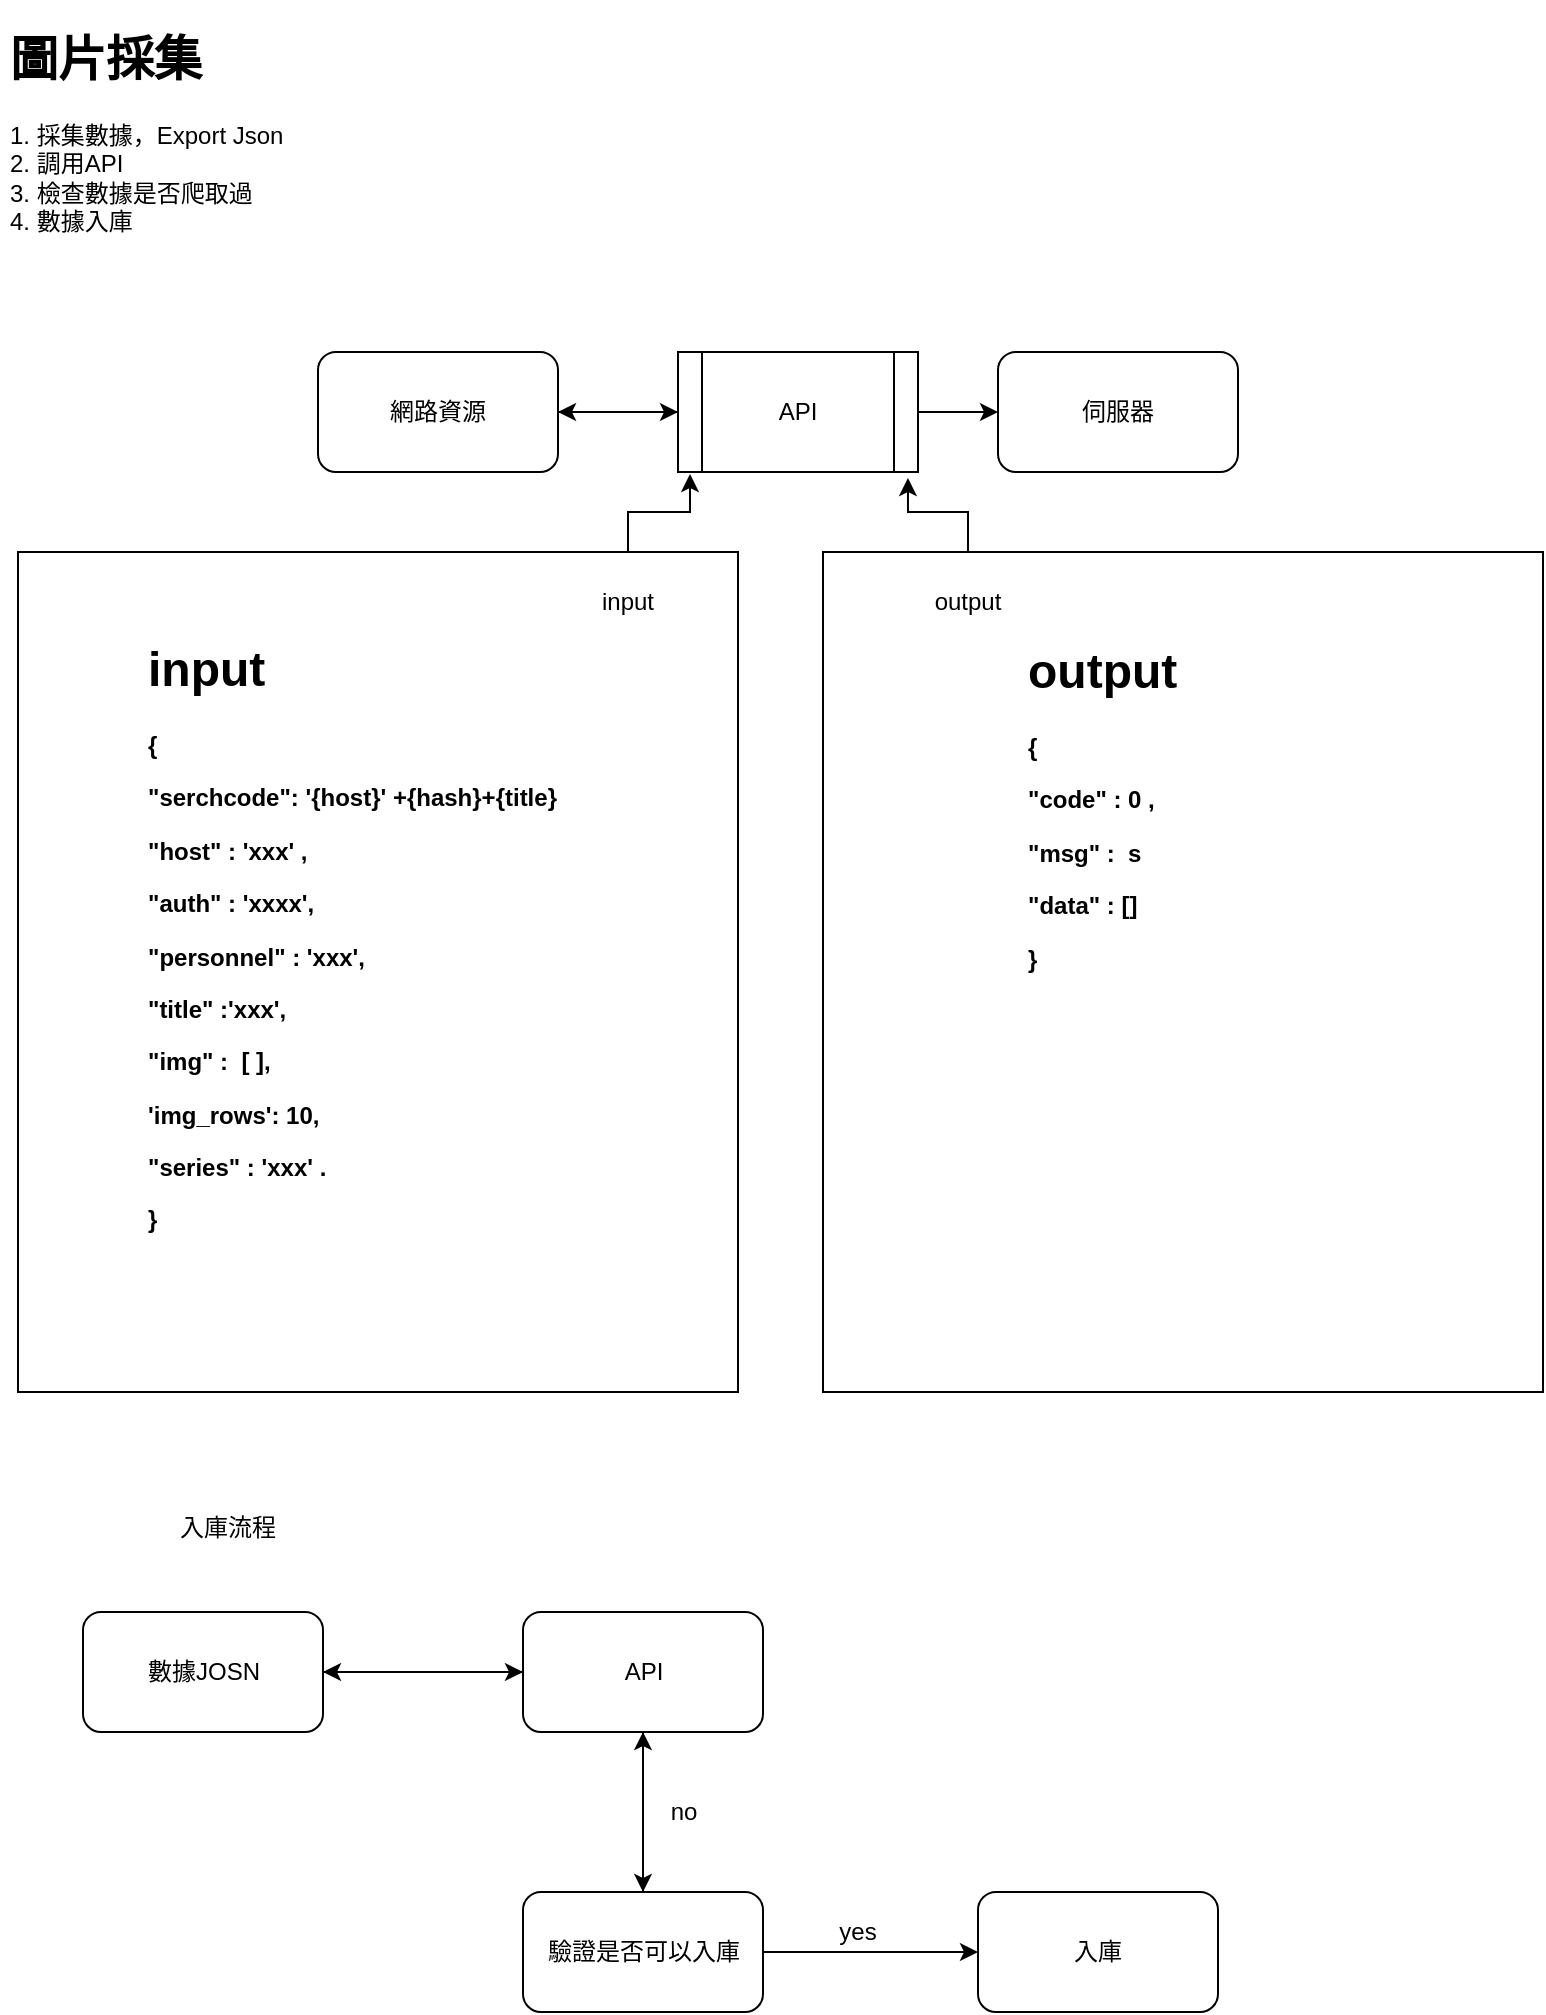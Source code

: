 <mxfile version="10.7.9" type="github"><diagram id="oeMKCx109I0XFuIzum2d" name="Page-1"><mxGraphModel dx="1394" dy="725" grid="1" gridSize="10" guides="1" tooltips="1" connect="1" arrows="1" fold="1" page="1" pageScale="1" pageWidth="827" pageHeight="1169" math="0" shadow="0"><root><mxCell id="0"/><mxCell id="1" parent="0"/><mxCell id="QEz6_4JDCMmFO4CrAhJ1-1" value="&lt;h1&gt;圖片採集&lt;/h1&gt;&lt;div&gt;1. 採集數據，Export Json&lt;/div&gt;&lt;div&gt;2. 調用API&amp;nbsp;&lt;/div&gt;&lt;div&gt;3. 檢查數據是否爬取過&lt;/div&gt;&lt;div&gt;4. 數據入庫&lt;/div&gt;" style="text;html=1;strokeColor=none;fillColor=none;spacing=5;spacingTop=-20;whiteSpace=wrap;overflow=hidden;rounded=0;" parent="1" vertex="1"><mxGeometry x="21" y="24" width="190" height="150" as="geometry"/></mxCell><mxCell id="QEz6_4JDCMmFO4CrAhJ1-9" style="edgeStyle=orthogonalEdgeStyle;rounded=0;orthogonalLoop=1;jettySize=auto;html=1;exitX=1;exitY=0.5;exitDx=0;exitDy=0;" parent="1" source="QEz6_4JDCMmFO4CrAhJ1-3" target="QEz6_4JDCMmFO4CrAhJ1-6" edge="1"><mxGeometry relative="1" as="geometry"/></mxCell><mxCell id="QEz6_4JDCMmFO4CrAhJ1-13" style="edgeStyle=orthogonalEdgeStyle;rounded=0;orthogonalLoop=1;jettySize=auto;html=1;exitX=0;exitY=0.5;exitDx=0;exitDy=0;entryX=1;entryY=0.5;entryDx=0;entryDy=0;" parent="1" source="QEz6_4JDCMmFO4CrAhJ1-3" target="QEz6_4JDCMmFO4CrAhJ1-4" edge="1"><mxGeometry relative="1" as="geometry"/></mxCell><mxCell id="QEz6_4JDCMmFO4CrAhJ1-3" value="API" style="shape=process;whiteSpace=wrap;html=1;backgroundOutline=1;" parent="1" vertex="1"><mxGeometry x="360" y="190" width="120" height="60" as="geometry"/></mxCell><mxCell id="QEz6_4JDCMmFO4CrAhJ1-8" style="edgeStyle=orthogonalEdgeStyle;rounded=0;orthogonalLoop=1;jettySize=auto;html=1;exitX=1;exitY=0.5;exitDx=0;exitDy=0;" parent="1" source="QEz6_4JDCMmFO4CrAhJ1-4" target="QEz6_4JDCMmFO4CrAhJ1-3" edge="1"><mxGeometry relative="1" as="geometry"/></mxCell><mxCell id="QEz6_4JDCMmFO4CrAhJ1-4" value="網路資源" style="rounded=1;whiteSpace=wrap;html=1;" parent="1" vertex="1"><mxGeometry x="180" y="190" width="120" height="60" as="geometry"/></mxCell><mxCell id="QEz6_4JDCMmFO4CrAhJ1-6" value="伺服器" style="rounded=1;whiteSpace=wrap;html=1;" parent="1" vertex="1"><mxGeometry x="520" y="190" width="120" height="60" as="geometry"/></mxCell><mxCell id="QEz6_4JDCMmFO4CrAhJ1-11" style="edgeStyle=orthogonalEdgeStyle;rounded=0;orthogonalLoop=1;jettySize=auto;html=1;exitX=0.5;exitY=0;exitDx=0;exitDy=0;entryX=0.05;entryY=1.017;entryDx=0;entryDy=0;entryPerimeter=0;" parent="1" source="QEz6_4JDCMmFO4CrAhJ1-10" target="QEz6_4JDCMmFO4CrAhJ1-3" edge="1"><mxGeometry relative="1" as="geometry"/></mxCell><mxCell id="QEz6_4JDCMmFO4CrAhJ1-10" value="input&lt;br&gt;" style="text;html=1;strokeColor=none;fillColor=none;align=center;verticalAlign=middle;whiteSpace=wrap;rounded=0;" parent="1" vertex="1"><mxGeometry x="280" y="290" width="110" height="50" as="geometry"/></mxCell><mxCell id="QEz6_4JDCMmFO4CrAhJ1-14" style="edgeStyle=orthogonalEdgeStyle;rounded=0;orthogonalLoop=1;jettySize=auto;html=1;exitX=0.5;exitY=0;exitDx=0;exitDy=0;entryX=0.958;entryY=1.05;entryDx=0;entryDy=0;entryPerimeter=0;" parent="1" source="QEz6_4JDCMmFO4CrAhJ1-12" target="QEz6_4JDCMmFO4CrAhJ1-3" edge="1"><mxGeometry relative="1" as="geometry"/></mxCell><mxCell id="QEz6_4JDCMmFO4CrAhJ1-12" value="output&lt;br&gt;" style="text;html=1;strokeColor=none;fillColor=none;align=center;verticalAlign=middle;whiteSpace=wrap;rounded=0;" parent="1" vertex="1"><mxGeometry x="450" y="290" width="110" height="50" as="geometry"/></mxCell><mxCell id="QEz6_4JDCMmFO4CrAhJ1-15" value="&lt;h1 style=&quot;text-align: left&quot;&gt;input&lt;/h1&gt;&lt;p style=&quot;text-align: left&quot;&gt;&lt;b&gt;{&lt;/b&gt;&lt;/p&gt;&lt;p style=&quot;text-align: left&quot;&gt;&lt;b&gt;&quot;serchcode&quot;: '{host}' +{hash}+{title}&lt;/b&gt;&lt;/p&gt;&lt;p style=&quot;text-align: left&quot;&gt;&lt;b&gt;&quot;host&quot; : 'xxx' ,&lt;/b&gt;&lt;/p&gt;&lt;p style=&quot;text-align: left&quot;&gt;&lt;b&gt;&quot;auth&quot; : 'xxxx',&lt;/b&gt;&lt;/p&gt;&lt;p style=&quot;text-align: left&quot;&gt;&lt;b&gt;&quot;&lt;span&gt;personnel&lt;/span&gt;&lt;span&gt;&quot; : 'xxx',&lt;/span&gt;&lt;/b&gt;&lt;/p&gt;&lt;p style=&quot;text-align: left&quot;&gt;&lt;b&gt;&quot;title&quot; :'xxx',&lt;/b&gt;&lt;/p&gt;&lt;p style=&quot;text-align: left&quot;&gt;&lt;b&gt;&quot;img&quot; :&amp;nbsp; [ ],&lt;/b&gt;&lt;/p&gt;&lt;p style=&quot;text-align: left&quot;&gt;&lt;b&gt;'img_rows': 10,&lt;/b&gt;&lt;/p&gt;&lt;p style=&quot;text-align: left&quot;&gt;&lt;b&gt;&quot;&lt;span&gt;series&lt;/span&gt;&lt;span&gt;&quot; : 'xxx' .&lt;/span&gt;&lt;/b&gt;&lt;/p&gt;&lt;p style=&quot;text-align: left&quot;&gt;&lt;b&gt;}&lt;/b&gt;&lt;/p&gt;" style="text;html=1;strokeColor=none;fillColor=none;spacing=5;spacingTop=-20;whiteSpace=wrap;overflow=hidden;rounded=0;" parent="1" vertex="1"><mxGeometry x="90" y="329" width="255" height="330" as="geometry"/></mxCell><mxCell id="QEz6_4JDCMmFO4CrAhJ1-16" value="&lt;h1&gt;output&lt;/h1&gt;&lt;p&gt;&lt;b&gt;{&lt;/b&gt;&lt;/p&gt;&lt;p&gt;&lt;b&gt;&quot;code&quot; : 0 ,&lt;/b&gt;&lt;/p&gt;&lt;p&gt;&lt;b&gt;&quot;msg&quot; :&amp;nbsp; s&lt;/b&gt;&lt;/p&gt;&lt;p&gt;&lt;b&gt;&quot;data&quot; : []&lt;/b&gt;&lt;/p&gt;&lt;p&gt;&lt;b&gt;}&lt;/b&gt;&lt;/p&gt;" style="text;html=1;strokeColor=none;fillColor=none;spacing=5;spacingTop=-20;whiteSpace=wrap;overflow=hidden;rounded=0;" parent="1" vertex="1"><mxGeometry x="530" y="330" width="165" height="330" as="geometry"/></mxCell><mxCell id="QEz6_4JDCMmFO4CrAhJ1-17" value="" style="rounded=0;whiteSpace=wrap;html=1;fillColor=none;" parent="1" vertex="1"><mxGeometry x="30" y="290" width="360" height="420" as="geometry"/></mxCell><mxCell id="QEz6_4JDCMmFO4CrAhJ1-18" value="" style="rounded=0;whiteSpace=wrap;html=1;fillColor=none;" parent="1" vertex="1"><mxGeometry x="432.5" y="290" width="360" height="420" as="geometry"/></mxCell><mxCell id="QEz6_4JDCMmFO4CrAhJ1-21" style="edgeStyle=orthogonalEdgeStyle;rounded=0;orthogonalLoop=1;jettySize=auto;html=1;exitX=1;exitY=0.5;exitDx=0;exitDy=0;" parent="1" source="QEz6_4JDCMmFO4CrAhJ1-19" target="QEz6_4JDCMmFO4CrAhJ1-20" edge="1"><mxGeometry relative="1" as="geometry"/></mxCell><mxCell id="QEz6_4JDCMmFO4CrAhJ1-19" value="數據JOSN" style="rounded=1;whiteSpace=wrap;html=1;fillColor=none;" parent="1" vertex="1"><mxGeometry x="62.5" y="820" width="120" height="60" as="geometry"/></mxCell><mxCell id="QEz6_4JDCMmFO4CrAhJ1-23" style="edgeStyle=orthogonalEdgeStyle;rounded=0;orthogonalLoop=1;jettySize=auto;html=1;exitX=0.5;exitY=1;exitDx=0;exitDy=0;" parent="1" source="QEz6_4JDCMmFO4CrAhJ1-20" target="QEz6_4JDCMmFO4CrAhJ1-22" edge="1"><mxGeometry relative="1" as="geometry"/></mxCell><mxCell id="QEz6_4JDCMmFO4CrAhJ1-28" style="edgeStyle=orthogonalEdgeStyle;rounded=0;orthogonalLoop=1;jettySize=auto;html=1;exitX=0;exitY=0.5;exitDx=0;exitDy=0;entryX=1;entryY=0.5;entryDx=0;entryDy=0;" parent="1" source="QEz6_4JDCMmFO4CrAhJ1-20" target="QEz6_4JDCMmFO4CrAhJ1-19" edge="1"><mxGeometry relative="1" as="geometry"/></mxCell><mxCell id="QEz6_4JDCMmFO4CrAhJ1-20" value="API" style="rounded=1;whiteSpace=wrap;html=1;fillColor=none;" parent="1" vertex="1"><mxGeometry x="282.5" y="820" width="120" height="60" as="geometry"/></mxCell><mxCell id="QEz6_4JDCMmFO4CrAhJ1-27" style="edgeStyle=orthogonalEdgeStyle;rounded=0;orthogonalLoop=1;jettySize=auto;html=1;exitX=0.5;exitY=0;exitDx=0;exitDy=0;entryX=0.5;entryY=1;entryDx=0;entryDy=0;" parent="1" source="QEz6_4JDCMmFO4CrAhJ1-22" target="QEz6_4JDCMmFO4CrAhJ1-20" edge="1"><mxGeometry relative="1" as="geometry"/></mxCell><mxCell id="QEz6_4JDCMmFO4CrAhJ1-31" style="edgeStyle=orthogonalEdgeStyle;rounded=0;orthogonalLoop=1;jettySize=auto;html=1;exitX=1;exitY=0.5;exitDx=0;exitDy=0;" parent="1" source="QEz6_4JDCMmFO4CrAhJ1-22" target="QEz6_4JDCMmFO4CrAhJ1-24" edge="1"><mxGeometry relative="1" as="geometry"/></mxCell><mxCell id="QEz6_4JDCMmFO4CrAhJ1-22" value="驗證是否可以入庫" style="rounded=1;whiteSpace=wrap;html=1;fillColor=none;" parent="1" vertex="1"><mxGeometry x="282.5" y="960" width="120" height="60" as="geometry"/></mxCell><mxCell id="QEz6_4JDCMmFO4CrAhJ1-24" value="入庫" style="rounded=1;whiteSpace=wrap;html=1;fillColor=none;" parent="1" vertex="1"><mxGeometry x="510" y="960" width="120" height="60" as="geometry"/></mxCell><mxCell id="QEz6_4JDCMmFO4CrAhJ1-34" value="yes" style="text;html=1;strokeColor=none;fillColor=none;align=center;verticalAlign=middle;whiteSpace=wrap;rounded=0;" parent="1" vertex="1"><mxGeometry x="430" y="970" width="40" height="20" as="geometry"/></mxCell><mxCell id="QEz6_4JDCMmFO4CrAhJ1-35" value="no" style="text;html=1;strokeColor=none;fillColor=none;align=center;verticalAlign=middle;whiteSpace=wrap;rounded=0;" parent="1" vertex="1"><mxGeometry x="342.5" y="910" width="40" height="20" as="geometry"/></mxCell><mxCell id="QEz6_4JDCMmFO4CrAhJ1-36" value="入庫流程" style="text;html=1;strokeColor=none;fillColor=none;align=center;verticalAlign=middle;whiteSpace=wrap;rounded=0;" parent="1" vertex="1"><mxGeometry x="30" y="755" width="210" height="45" as="geometry"/></mxCell></root></mxGraphModel></diagram></mxfile>